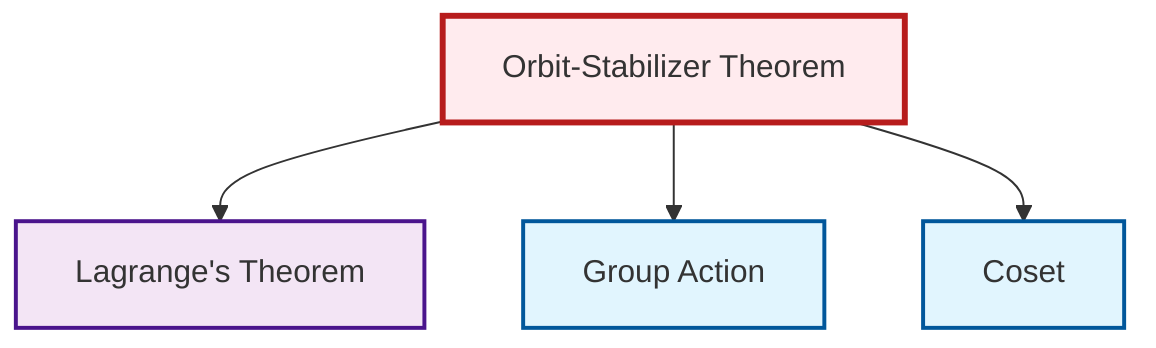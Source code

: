 graph TD
    classDef definition fill:#e1f5fe,stroke:#01579b,stroke-width:2px
    classDef theorem fill:#f3e5f5,stroke:#4a148c,stroke-width:2px
    classDef axiom fill:#fff3e0,stroke:#e65100,stroke-width:2px
    classDef example fill:#e8f5e9,stroke:#1b5e20,stroke-width:2px
    classDef current fill:#ffebee,stroke:#b71c1c,stroke-width:3px
    thm-orbit-stabilizer["Orbit-Stabilizer Theorem"]:::theorem
    def-coset["Coset"]:::definition
    thm-lagrange["Lagrange's Theorem"]:::theorem
    def-group-action["Group Action"]:::definition
    thm-orbit-stabilizer --> thm-lagrange
    thm-orbit-stabilizer --> def-group-action
    thm-orbit-stabilizer --> def-coset
    class thm-orbit-stabilizer current